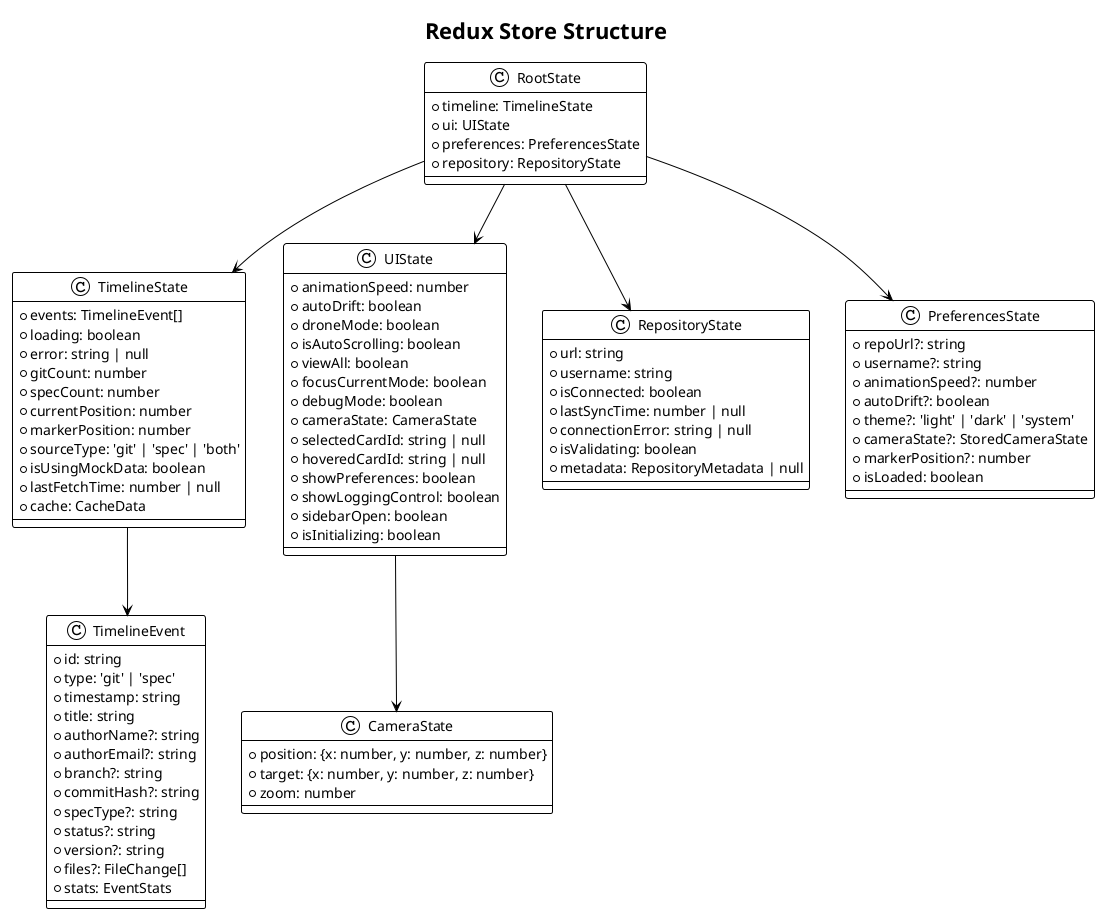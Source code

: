 @startuml redux-store-structure
!theme plain
skinparam backgroundColor #FFFFFF
skinparam classStyle rectangle

title Redux Store Structure

class RootState {
  +timeline: TimelineState
  +ui: UIState
  +preferences: PreferencesState
  +repository: RepositoryState
}

class TimelineState {
  +events: TimelineEvent[]
  +loading: boolean
  +error: string | null
  +gitCount: number
  +specCount: number
  +currentPosition: number
  +markerPosition: number
  +sourceType: 'git' | 'spec' | 'both'
  +isUsingMockData: boolean
  +lastFetchTime: number | null
  +cache: CacheData
}

class UIState {
  +animationSpeed: number
  +autoDrift: boolean
  +droneMode: boolean
  +isAutoScrolling: boolean
  +viewAll: boolean
  +focusCurrentMode: boolean
  +debugMode: boolean
  +cameraState: CameraState
  +selectedCardId: string | null
  +hoveredCardId: string | null
  +showPreferences: boolean
  +showLoggingControl: boolean
  +sidebarOpen: boolean
  +isInitializing: boolean
}

class RepositoryState {
  +url: string
  +username: string
  +isConnected: boolean
  +lastSyncTime: number | null
  +connectionError: string | null
  +isValidating: boolean
  +metadata: RepositoryMetadata | null
}

class PreferencesState {
  +repoUrl?: string
  +username?: string
  +animationSpeed?: number
  +autoDrift?: boolean
  +theme?: 'light' | 'dark' | 'system'
  +cameraState?: StoredCameraState
  +markerPosition?: number
  +isLoaded: boolean
}

class CameraState {
  +position: {x: number, y: number, z: number}
  +target: {x: number, y: number, z: number}
  +zoom: number
}

class TimelineEvent {
  +id: string
  +type: 'git' | 'spec'
  +timestamp: string
  +title: string
  +authorName?: string
  +authorEmail?: string
  +branch?: string
  +commitHash?: string
  +specType?: string
  +status?: string
  +version?: string
  +files?: FileChange[]
  +stats: EventStats
}

RootState --> TimelineState
RootState --> UIState
RootState --> RepositoryState
RootState --> PreferencesState
UIState --> CameraState
TimelineState --> TimelineEvent

@enduml
